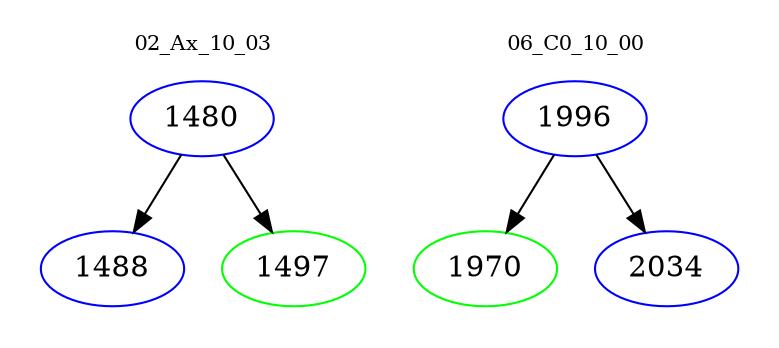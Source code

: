digraph{
subgraph cluster_0 {
color = white
label = "02_Ax_10_03";
fontsize=10;
T0_1480 [label="1480", color="blue"]
T0_1480 -> T0_1488 [color="black"]
T0_1488 [label="1488", color="blue"]
T0_1480 -> T0_1497 [color="black"]
T0_1497 [label="1497", color="green"]
}
subgraph cluster_1 {
color = white
label = "06_C0_10_00";
fontsize=10;
T1_1996 [label="1996", color="blue"]
T1_1996 -> T1_1970 [color="black"]
T1_1970 [label="1970", color="green"]
T1_1996 -> T1_2034 [color="black"]
T1_2034 [label="2034", color="blue"]
}
}
